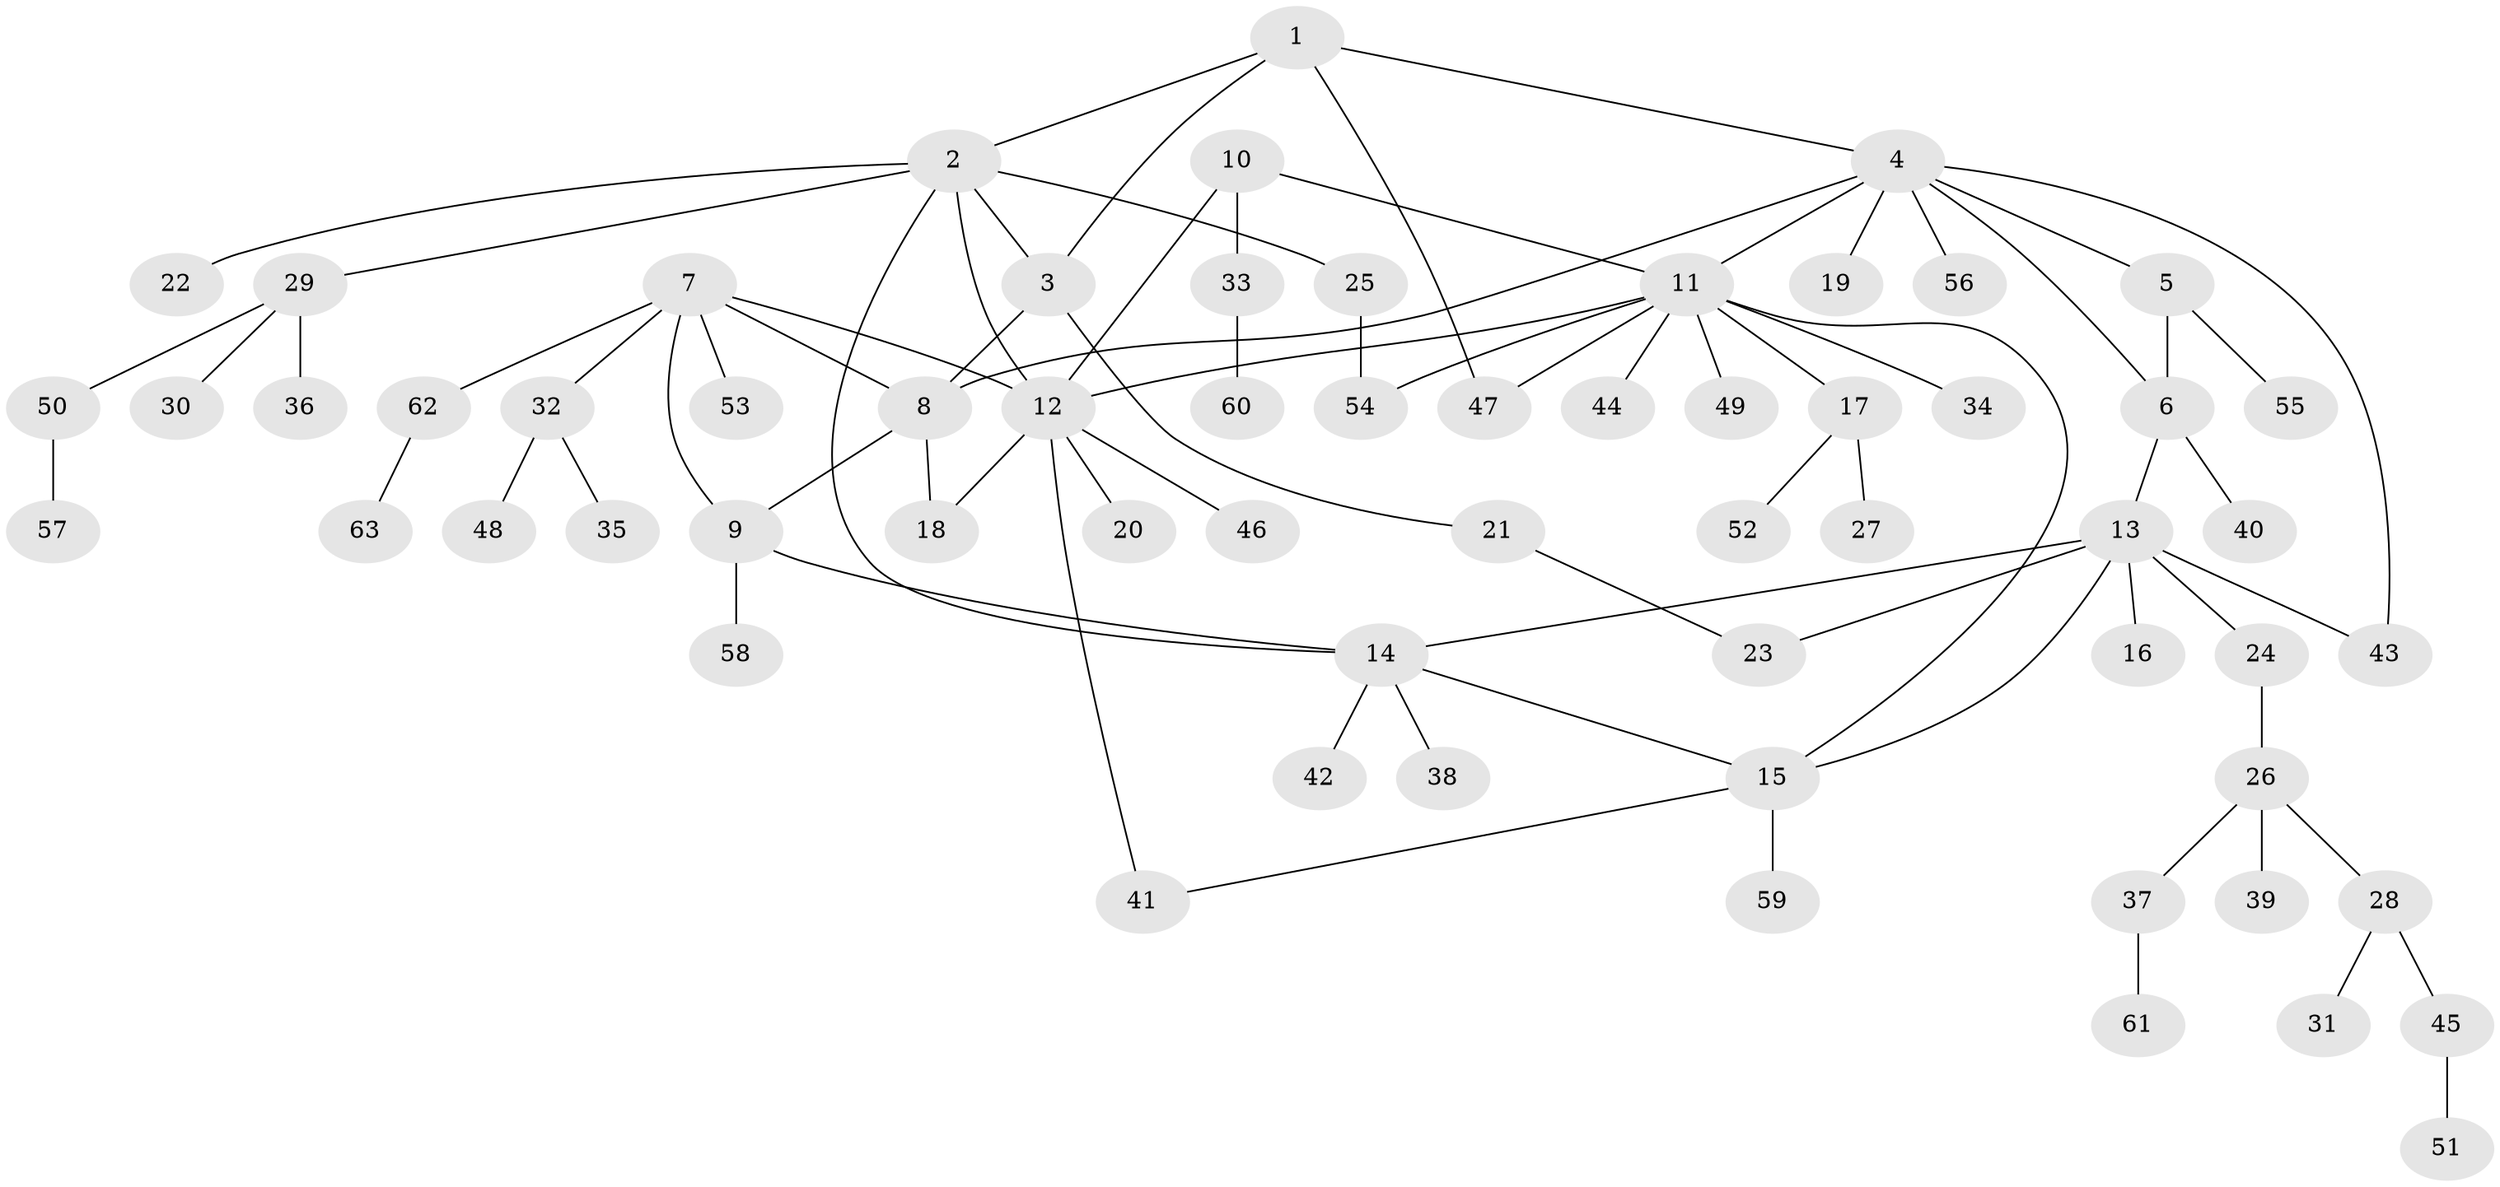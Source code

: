 // Generated by graph-tools (version 1.1) at 2025/16/03/09/25 04:16:02]
// undirected, 63 vertices, 79 edges
graph export_dot {
graph [start="1"]
  node [color=gray90,style=filled];
  1;
  2;
  3;
  4;
  5;
  6;
  7;
  8;
  9;
  10;
  11;
  12;
  13;
  14;
  15;
  16;
  17;
  18;
  19;
  20;
  21;
  22;
  23;
  24;
  25;
  26;
  27;
  28;
  29;
  30;
  31;
  32;
  33;
  34;
  35;
  36;
  37;
  38;
  39;
  40;
  41;
  42;
  43;
  44;
  45;
  46;
  47;
  48;
  49;
  50;
  51;
  52;
  53;
  54;
  55;
  56;
  57;
  58;
  59;
  60;
  61;
  62;
  63;
  1 -- 2;
  1 -- 3;
  1 -- 4;
  1 -- 47;
  2 -- 3;
  2 -- 12;
  2 -- 14;
  2 -- 22;
  2 -- 25;
  2 -- 29;
  3 -- 8;
  3 -- 21;
  4 -- 5;
  4 -- 6;
  4 -- 8;
  4 -- 11;
  4 -- 19;
  4 -- 43;
  4 -- 56;
  5 -- 6;
  5 -- 55;
  6 -- 13;
  6 -- 40;
  7 -- 8;
  7 -- 9;
  7 -- 12;
  7 -- 32;
  7 -- 53;
  7 -- 62;
  8 -- 9;
  8 -- 18;
  9 -- 14;
  9 -- 58;
  10 -- 11;
  10 -- 12;
  10 -- 33;
  11 -- 12;
  11 -- 15;
  11 -- 17;
  11 -- 34;
  11 -- 44;
  11 -- 47;
  11 -- 49;
  11 -- 54;
  12 -- 18;
  12 -- 20;
  12 -- 41;
  12 -- 46;
  13 -- 14;
  13 -- 15;
  13 -- 16;
  13 -- 23;
  13 -- 24;
  13 -- 43;
  14 -- 15;
  14 -- 38;
  14 -- 42;
  15 -- 41;
  15 -- 59;
  17 -- 27;
  17 -- 52;
  21 -- 23;
  24 -- 26;
  25 -- 54;
  26 -- 28;
  26 -- 37;
  26 -- 39;
  28 -- 31;
  28 -- 45;
  29 -- 30;
  29 -- 36;
  29 -- 50;
  32 -- 35;
  32 -- 48;
  33 -- 60;
  37 -- 61;
  45 -- 51;
  50 -- 57;
  62 -- 63;
}
